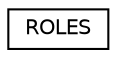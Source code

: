 digraph "Graphical Class Hierarchy"
{
  edge [fontname="Helvetica",fontsize="10",labelfontname="Helvetica",labelfontsize="10"];
  node [fontname="Helvetica",fontsize="10",shape=record];
  rankdir="LR";
  Node0 [label="ROLES",height=0.2,width=0.4,color="black", fillcolor="white", style="filled",URL="$structROLES.html"];
}
